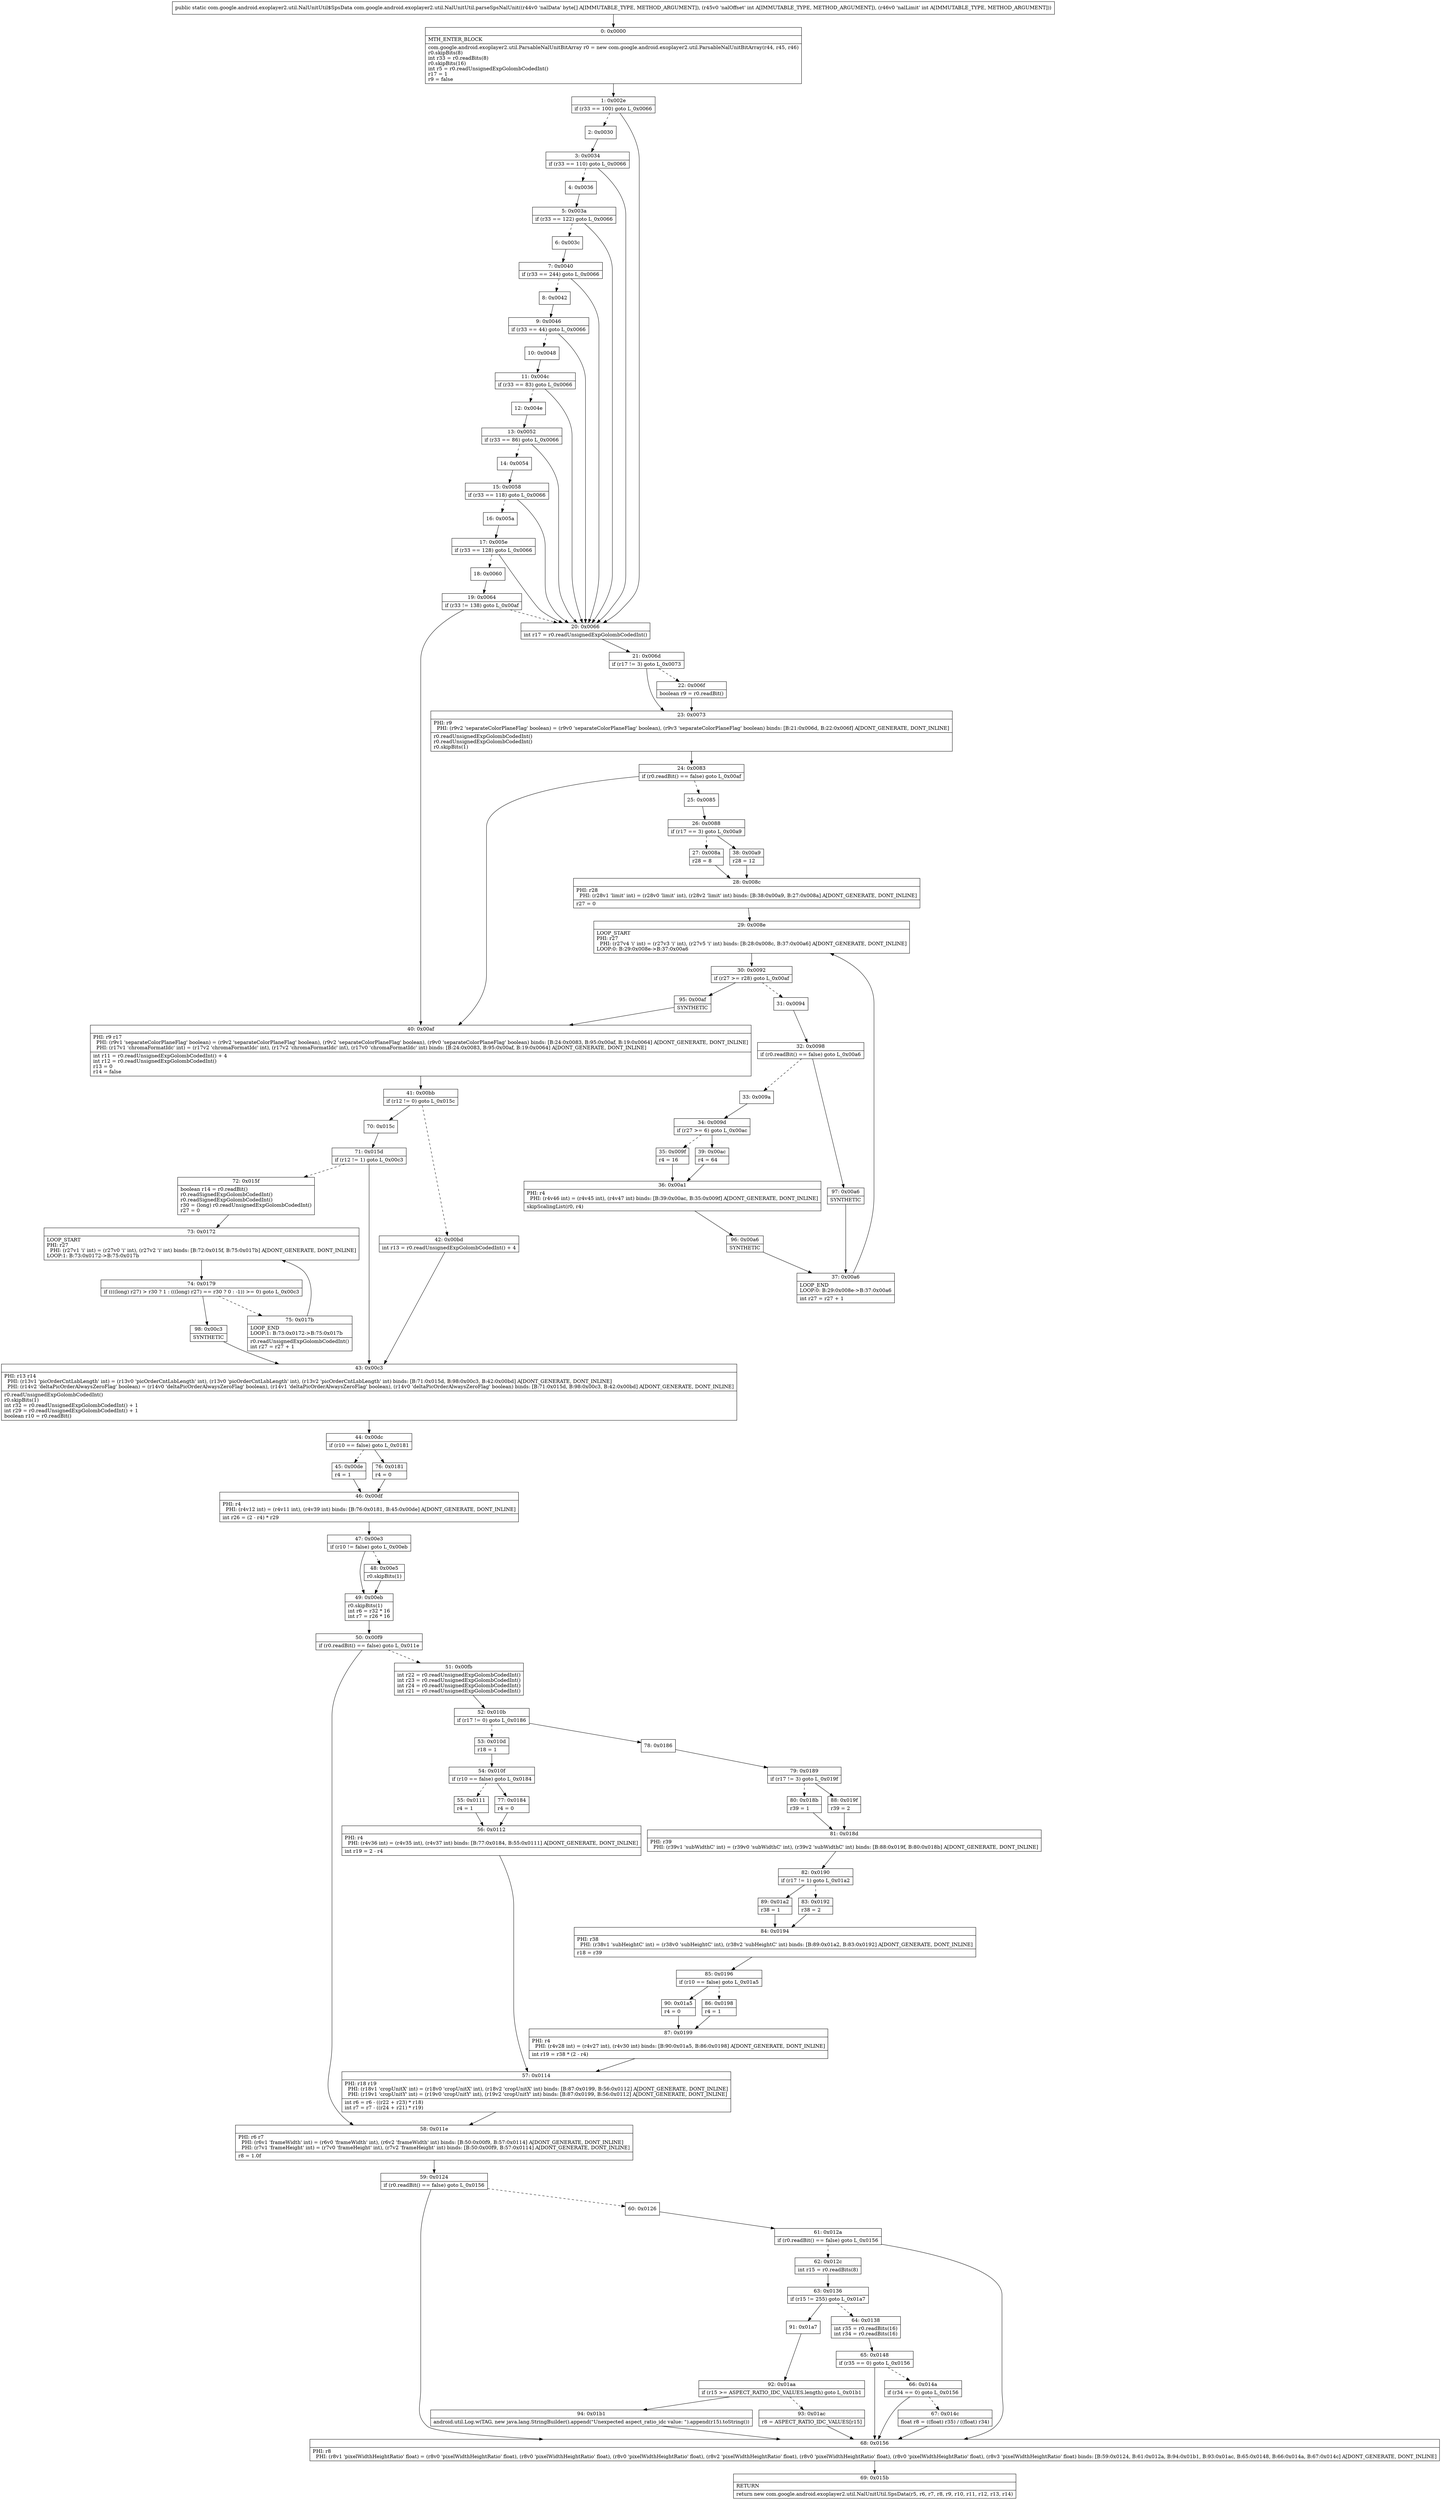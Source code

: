 digraph "CFG forcom.google.android.exoplayer2.util.NalUnitUtil.parseSpsNalUnit([BII)Lcom\/google\/android\/exoplayer2\/util\/NalUnitUtil$SpsData;" {
Node_0 [shape=record,label="{0\:\ 0x0000|MTH_ENTER_BLOCK\l|com.google.android.exoplayer2.util.ParsableNalUnitBitArray r0 = new com.google.android.exoplayer2.util.ParsableNalUnitBitArray(r44, r45, r46)\lr0.skipBits(8)\lint r33 = r0.readBits(8)\lr0.skipBits(16)\lint r5 = r0.readUnsignedExpGolombCodedInt()\lr17 = 1\lr9 = false\l}"];
Node_1 [shape=record,label="{1\:\ 0x002e|if (r33 == 100) goto L_0x0066\l}"];
Node_2 [shape=record,label="{2\:\ 0x0030}"];
Node_3 [shape=record,label="{3\:\ 0x0034|if (r33 == 110) goto L_0x0066\l}"];
Node_4 [shape=record,label="{4\:\ 0x0036}"];
Node_5 [shape=record,label="{5\:\ 0x003a|if (r33 == 122) goto L_0x0066\l}"];
Node_6 [shape=record,label="{6\:\ 0x003c}"];
Node_7 [shape=record,label="{7\:\ 0x0040|if (r33 == 244) goto L_0x0066\l}"];
Node_8 [shape=record,label="{8\:\ 0x0042}"];
Node_9 [shape=record,label="{9\:\ 0x0046|if (r33 == 44) goto L_0x0066\l}"];
Node_10 [shape=record,label="{10\:\ 0x0048}"];
Node_11 [shape=record,label="{11\:\ 0x004c|if (r33 == 83) goto L_0x0066\l}"];
Node_12 [shape=record,label="{12\:\ 0x004e}"];
Node_13 [shape=record,label="{13\:\ 0x0052|if (r33 == 86) goto L_0x0066\l}"];
Node_14 [shape=record,label="{14\:\ 0x0054}"];
Node_15 [shape=record,label="{15\:\ 0x0058|if (r33 == 118) goto L_0x0066\l}"];
Node_16 [shape=record,label="{16\:\ 0x005a}"];
Node_17 [shape=record,label="{17\:\ 0x005e|if (r33 == 128) goto L_0x0066\l}"];
Node_18 [shape=record,label="{18\:\ 0x0060}"];
Node_19 [shape=record,label="{19\:\ 0x0064|if (r33 != 138) goto L_0x00af\l}"];
Node_20 [shape=record,label="{20\:\ 0x0066|int r17 = r0.readUnsignedExpGolombCodedInt()\l}"];
Node_21 [shape=record,label="{21\:\ 0x006d|if (r17 != 3) goto L_0x0073\l}"];
Node_22 [shape=record,label="{22\:\ 0x006f|boolean r9 = r0.readBit()\l}"];
Node_23 [shape=record,label="{23\:\ 0x0073|PHI: r9 \l  PHI: (r9v2 'separateColorPlaneFlag' boolean) = (r9v0 'separateColorPlaneFlag' boolean), (r9v3 'separateColorPlaneFlag' boolean) binds: [B:21:0x006d, B:22:0x006f] A[DONT_GENERATE, DONT_INLINE]\l|r0.readUnsignedExpGolombCodedInt()\lr0.readUnsignedExpGolombCodedInt()\lr0.skipBits(1)\l}"];
Node_24 [shape=record,label="{24\:\ 0x0083|if (r0.readBit() == false) goto L_0x00af\l}"];
Node_25 [shape=record,label="{25\:\ 0x0085}"];
Node_26 [shape=record,label="{26\:\ 0x0088|if (r17 == 3) goto L_0x00a9\l}"];
Node_27 [shape=record,label="{27\:\ 0x008a|r28 = 8\l}"];
Node_28 [shape=record,label="{28\:\ 0x008c|PHI: r28 \l  PHI: (r28v1 'limit' int) = (r28v0 'limit' int), (r28v2 'limit' int) binds: [B:38:0x00a9, B:27:0x008a] A[DONT_GENERATE, DONT_INLINE]\l|r27 = 0\l}"];
Node_29 [shape=record,label="{29\:\ 0x008e|LOOP_START\lPHI: r27 \l  PHI: (r27v4 'i' int) = (r27v3 'i' int), (r27v5 'i' int) binds: [B:28:0x008c, B:37:0x00a6] A[DONT_GENERATE, DONT_INLINE]\lLOOP:0: B:29:0x008e\-\>B:37:0x00a6\l}"];
Node_30 [shape=record,label="{30\:\ 0x0092|if (r27 \>= r28) goto L_0x00af\l}"];
Node_31 [shape=record,label="{31\:\ 0x0094}"];
Node_32 [shape=record,label="{32\:\ 0x0098|if (r0.readBit() == false) goto L_0x00a6\l}"];
Node_33 [shape=record,label="{33\:\ 0x009a}"];
Node_34 [shape=record,label="{34\:\ 0x009d|if (r27 \>= 6) goto L_0x00ac\l}"];
Node_35 [shape=record,label="{35\:\ 0x009f|r4 = 16\l}"];
Node_36 [shape=record,label="{36\:\ 0x00a1|PHI: r4 \l  PHI: (r4v46 int) = (r4v45 int), (r4v47 int) binds: [B:39:0x00ac, B:35:0x009f] A[DONT_GENERATE, DONT_INLINE]\l|skipScalingList(r0, r4)\l}"];
Node_37 [shape=record,label="{37\:\ 0x00a6|LOOP_END\lLOOP:0: B:29:0x008e\-\>B:37:0x00a6\l|int r27 = r27 + 1\l}"];
Node_38 [shape=record,label="{38\:\ 0x00a9|r28 = 12\l}"];
Node_39 [shape=record,label="{39\:\ 0x00ac|r4 = 64\l}"];
Node_40 [shape=record,label="{40\:\ 0x00af|PHI: r9 r17 \l  PHI: (r9v1 'separateColorPlaneFlag' boolean) = (r9v2 'separateColorPlaneFlag' boolean), (r9v2 'separateColorPlaneFlag' boolean), (r9v0 'separateColorPlaneFlag' boolean) binds: [B:24:0x0083, B:95:0x00af, B:19:0x0064] A[DONT_GENERATE, DONT_INLINE]\l  PHI: (r17v1 'chromaFormatIdc' int) = (r17v2 'chromaFormatIdc' int), (r17v2 'chromaFormatIdc' int), (r17v0 'chromaFormatIdc' int) binds: [B:24:0x0083, B:95:0x00af, B:19:0x0064] A[DONT_GENERATE, DONT_INLINE]\l|int r11 = r0.readUnsignedExpGolombCodedInt() + 4\lint r12 = r0.readUnsignedExpGolombCodedInt()\lr13 = 0\lr14 = false\l}"];
Node_41 [shape=record,label="{41\:\ 0x00bb|if (r12 != 0) goto L_0x015c\l}"];
Node_42 [shape=record,label="{42\:\ 0x00bd|int r13 = r0.readUnsignedExpGolombCodedInt() + 4\l}"];
Node_43 [shape=record,label="{43\:\ 0x00c3|PHI: r13 r14 \l  PHI: (r13v1 'picOrderCntLsbLength' int) = (r13v0 'picOrderCntLsbLength' int), (r13v0 'picOrderCntLsbLength' int), (r13v2 'picOrderCntLsbLength' int) binds: [B:71:0x015d, B:98:0x00c3, B:42:0x00bd] A[DONT_GENERATE, DONT_INLINE]\l  PHI: (r14v2 'deltaPicOrderAlwaysZeroFlag' boolean) = (r14v0 'deltaPicOrderAlwaysZeroFlag' boolean), (r14v1 'deltaPicOrderAlwaysZeroFlag' boolean), (r14v0 'deltaPicOrderAlwaysZeroFlag' boolean) binds: [B:71:0x015d, B:98:0x00c3, B:42:0x00bd] A[DONT_GENERATE, DONT_INLINE]\l|r0.readUnsignedExpGolombCodedInt()\lr0.skipBits(1)\lint r32 = r0.readUnsignedExpGolombCodedInt() + 1\lint r29 = r0.readUnsignedExpGolombCodedInt() + 1\lboolean r10 = r0.readBit()\l}"];
Node_44 [shape=record,label="{44\:\ 0x00dc|if (r10 == false) goto L_0x0181\l}"];
Node_45 [shape=record,label="{45\:\ 0x00de|r4 = 1\l}"];
Node_46 [shape=record,label="{46\:\ 0x00df|PHI: r4 \l  PHI: (r4v12 int) = (r4v11 int), (r4v39 int) binds: [B:76:0x0181, B:45:0x00de] A[DONT_GENERATE, DONT_INLINE]\l|int r26 = (2 \- r4) * r29\l}"];
Node_47 [shape=record,label="{47\:\ 0x00e3|if (r10 != false) goto L_0x00eb\l}"];
Node_48 [shape=record,label="{48\:\ 0x00e5|r0.skipBits(1)\l}"];
Node_49 [shape=record,label="{49\:\ 0x00eb|r0.skipBits(1)\lint r6 = r32 * 16\lint r7 = r26 * 16\l}"];
Node_50 [shape=record,label="{50\:\ 0x00f9|if (r0.readBit() == false) goto L_0x011e\l}"];
Node_51 [shape=record,label="{51\:\ 0x00fb|int r22 = r0.readUnsignedExpGolombCodedInt()\lint r23 = r0.readUnsignedExpGolombCodedInt()\lint r24 = r0.readUnsignedExpGolombCodedInt()\lint r21 = r0.readUnsignedExpGolombCodedInt()\l}"];
Node_52 [shape=record,label="{52\:\ 0x010b|if (r17 != 0) goto L_0x0186\l}"];
Node_53 [shape=record,label="{53\:\ 0x010d|r18 = 1\l}"];
Node_54 [shape=record,label="{54\:\ 0x010f|if (r10 == false) goto L_0x0184\l}"];
Node_55 [shape=record,label="{55\:\ 0x0111|r4 = 1\l}"];
Node_56 [shape=record,label="{56\:\ 0x0112|PHI: r4 \l  PHI: (r4v36 int) = (r4v35 int), (r4v37 int) binds: [B:77:0x0184, B:55:0x0111] A[DONT_GENERATE, DONT_INLINE]\l|int r19 = 2 \- r4\l}"];
Node_57 [shape=record,label="{57\:\ 0x0114|PHI: r18 r19 \l  PHI: (r18v1 'cropUnitX' int) = (r18v0 'cropUnitX' int), (r18v2 'cropUnitX' int) binds: [B:87:0x0199, B:56:0x0112] A[DONT_GENERATE, DONT_INLINE]\l  PHI: (r19v1 'cropUnitY' int) = (r19v0 'cropUnitY' int), (r19v2 'cropUnitY' int) binds: [B:87:0x0199, B:56:0x0112] A[DONT_GENERATE, DONT_INLINE]\l|int r6 = r6 \- ((r22 + r23) * r18)\lint r7 = r7 \- ((r24 + r21) * r19)\l}"];
Node_58 [shape=record,label="{58\:\ 0x011e|PHI: r6 r7 \l  PHI: (r6v1 'frameWidth' int) = (r6v0 'frameWidth' int), (r6v2 'frameWidth' int) binds: [B:50:0x00f9, B:57:0x0114] A[DONT_GENERATE, DONT_INLINE]\l  PHI: (r7v1 'frameHeight' int) = (r7v0 'frameHeight' int), (r7v2 'frameHeight' int) binds: [B:50:0x00f9, B:57:0x0114] A[DONT_GENERATE, DONT_INLINE]\l|r8 = 1.0f\l}"];
Node_59 [shape=record,label="{59\:\ 0x0124|if (r0.readBit() == false) goto L_0x0156\l}"];
Node_60 [shape=record,label="{60\:\ 0x0126}"];
Node_61 [shape=record,label="{61\:\ 0x012a|if (r0.readBit() == false) goto L_0x0156\l}"];
Node_62 [shape=record,label="{62\:\ 0x012c|int r15 = r0.readBits(8)\l}"];
Node_63 [shape=record,label="{63\:\ 0x0136|if (r15 != 255) goto L_0x01a7\l}"];
Node_64 [shape=record,label="{64\:\ 0x0138|int r35 = r0.readBits(16)\lint r34 = r0.readBits(16)\l}"];
Node_65 [shape=record,label="{65\:\ 0x0148|if (r35 == 0) goto L_0x0156\l}"];
Node_66 [shape=record,label="{66\:\ 0x014a|if (r34 == 0) goto L_0x0156\l}"];
Node_67 [shape=record,label="{67\:\ 0x014c|float r8 = ((float) r35) \/ ((float) r34)\l}"];
Node_68 [shape=record,label="{68\:\ 0x0156|PHI: r8 \l  PHI: (r8v1 'pixelWidthHeightRatio' float) = (r8v0 'pixelWidthHeightRatio' float), (r8v0 'pixelWidthHeightRatio' float), (r8v0 'pixelWidthHeightRatio' float), (r8v2 'pixelWidthHeightRatio' float), (r8v0 'pixelWidthHeightRatio' float), (r8v0 'pixelWidthHeightRatio' float), (r8v3 'pixelWidthHeightRatio' float) binds: [B:59:0x0124, B:61:0x012a, B:94:0x01b1, B:93:0x01ac, B:65:0x0148, B:66:0x014a, B:67:0x014c] A[DONT_GENERATE, DONT_INLINE]\l}"];
Node_69 [shape=record,label="{69\:\ 0x015b|RETURN\l|return new com.google.android.exoplayer2.util.NalUnitUtil.SpsData(r5, r6, r7, r8, r9, r10, r11, r12, r13, r14)\l}"];
Node_70 [shape=record,label="{70\:\ 0x015c}"];
Node_71 [shape=record,label="{71\:\ 0x015d|if (r12 != 1) goto L_0x00c3\l}"];
Node_72 [shape=record,label="{72\:\ 0x015f|boolean r14 = r0.readBit()\lr0.readSignedExpGolombCodedInt()\lr0.readSignedExpGolombCodedInt()\lr30 = (long) r0.readUnsignedExpGolombCodedInt()\lr27 = 0\l}"];
Node_73 [shape=record,label="{73\:\ 0x0172|LOOP_START\lPHI: r27 \l  PHI: (r27v1 'i' int) = (r27v0 'i' int), (r27v2 'i' int) binds: [B:72:0x015f, B:75:0x017b] A[DONT_GENERATE, DONT_INLINE]\lLOOP:1: B:73:0x0172\-\>B:75:0x017b\l}"];
Node_74 [shape=record,label="{74\:\ 0x0179|if ((((long) r27) \> r30 ? 1 : (((long) r27) == r30 ? 0 : \-1)) \>= 0) goto L_0x00c3\l}"];
Node_75 [shape=record,label="{75\:\ 0x017b|LOOP_END\lLOOP:1: B:73:0x0172\-\>B:75:0x017b\l|r0.readUnsignedExpGolombCodedInt()\lint r27 = r27 + 1\l}"];
Node_76 [shape=record,label="{76\:\ 0x0181|r4 = 0\l}"];
Node_77 [shape=record,label="{77\:\ 0x0184|r4 = 0\l}"];
Node_78 [shape=record,label="{78\:\ 0x0186}"];
Node_79 [shape=record,label="{79\:\ 0x0189|if (r17 != 3) goto L_0x019f\l}"];
Node_80 [shape=record,label="{80\:\ 0x018b|r39 = 1\l}"];
Node_81 [shape=record,label="{81\:\ 0x018d|PHI: r39 \l  PHI: (r39v1 'subWidthC' int) = (r39v0 'subWidthC' int), (r39v2 'subWidthC' int) binds: [B:88:0x019f, B:80:0x018b] A[DONT_GENERATE, DONT_INLINE]\l}"];
Node_82 [shape=record,label="{82\:\ 0x0190|if (r17 != 1) goto L_0x01a2\l}"];
Node_83 [shape=record,label="{83\:\ 0x0192|r38 = 2\l}"];
Node_84 [shape=record,label="{84\:\ 0x0194|PHI: r38 \l  PHI: (r38v1 'subHeightC' int) = (r38v0 'subHeightC' int), (r38v2 'subHeightC' int) binds: [B:89:0x01a2, B:83:0x0192] A[DONT_GENERATE, DONT_INLINE]\l|r18 = r39\l}"];
Node_85 [shape=record,label="{85\:\ 0x0196|if (r10 == false) goto L_0x01a5\l}"];
Node_86 [shape=record,label="{86\:\ 0x0198|r4 = 1\l}"];
Node_87 [shape=record,label="{87\:\ 0x0199|PHI: r4 \l  PHI: (r4v28 int) = (r4v27 int), (r4v30 int) binds: [B:90:0x01a5, B:86:0x0198] A[DONT_GENERATE, DONT_INLINE]\l|int r19 = r38 * (2 \- r4)\l}"];
Node_88 [shape=record,label="{88\:\ 0x019f|r39 = 2\l}"];
Node_89 [shape=record,label="{89\:\ 0x01a2|r38 = 1\l}"];
Node_90 [shape=record,label="{90\:\ 0x01a5|r4 = 0\l}"];
Node_91 [shape=record,label="{91\:\ 0x01a7}"];
Node_92 [shape=record,label="{92\:\ 0x01aa|if (r15 \>= ASPECT_RATIO_IDC_VALUES.length) goto L_0x01b1\l}"];
Node_93 [shape=record,label="{93\:\ 0x01ac|r8 = ASPECT_RATIO_IDC_VALUES[r15]\l}"];
Node_94 [shape=record,label="{94\:\ 0x01b1|android.util.Log.w(TAG, new java.lang.StringBuilder().append(\"Unexpected aspect_ratio_idc value: \").append(r15).toString())\l}"];
Node_95 [shape=record,label="{95\:\ 0x00af|SYNTHETIC\l}"];
Node_96 [shape=record,label="{96\:\ 0x00a6|SYNTHETIC\l}"];
Node_97 [shape=record,label="{97\:\ 0x00a6|SYNTHETIC\l}"];
Node_98 [shape=record,label="{98\:\ 0x00c3|SYNTHETIC\l}"];
MethodNode[shape=record,label="{public static com.google.android.exoplayer2.util.NalUnitUtil$SpsData com.google.android.exoplayer2.util.NalUnitUtil.parseSpsNalUnit((r44v0 'nalData' byte[] A[IMMUTABLE_TYPE, METHOD_ARGUMENT]), (r45v0 'nalOffset' int A[IMMUTABLE_TYPE, METHOD_ARGUMENT]), (r46v0 'nalLimit' int A[IMMUTABLE_TYPE, METHOD_ARGUMENT])) }"];
MethodNode -> Node_0;
Node_0 -> Node_1;
Node_1 -> Node_2[style=dashed];
Node_1 -> Node_20;
Node_2 -> Node_3;
Node_3 -> Node_4[style=dashed];
Node_3 -> Node_20;
Node_4 -> Node_5;
Node_5 -> Node_6[style=dashed];
Node_5 -> Node_20;
Node_6 -> Node_7;
Node_7 -> Node_8[style=dashed];
Node_7 -> Node_20;
Node_8 -> Node_9;
Node_9 -> Node_10[style=dashed];
Node_9 -> Node_20;
Node_10 -> Node_11;
Node_11 -> Node_12[style=dashed];
Node_11 -> Node_20;
Node_12 -> Node_13;
Node_13 -> Node_14[style=dashed];
Node_13 -> Node_20;
Node_14 -> Node_15;
Node_15 -> Node_16[style=dashed];
Node_15 -> Node_20;
Node_16 -> Node_17;
Node_17 -> Node_18[style=dashed];
Node_17 -> Node_20;
Node_18 -> Node_19;
Node_19 -> Node_20[style=dashed];
Node_19 -> Node_40;
Node_20 -> Node_21;
Node_21 -> Node_22[style=dashed];
Node_21 -> Node_23;
Node_22 -> Node_23;
Node_23 -> Node_24;
Node_24 -> Node_25[style=dashed];
Node_24 -> Node_40;
Node_25 -> Node_26;
Node_26 -> Node_27[style=dashed];
Node_26 -> Node_38;
Node_27 -> Node_28;
Node_28 -> Node_29;
Node_29 -> Node_30;
Node_30 -> Node_31[style=dashed];
Node_30 -> Node_95;
Node_31 -> Node_32;
Node_32 -> Node_33[style=dashed];
Node_32 -> Node_97;
Node_33 -> Node_34;
Node_34 -> Node_35[style=dashed];
Node_34 -> Node_39;
Node_35 -> Node_36;
Node_36 -> Node_96;
Node_37 -> Node_29;
Node_38 -> Node_28;
Node_39 -> Node_36;
Node_40 -> Node_41;
Node_41 -> Node_42[style=dashed];
Node_41 -> Node_70;
Node_42 -> Node_43;
Node_43 -> Node_44;
Node_44 -> Node_45[style=dashed];
Node_44 -> Node_76;
Node_45 -> Node_46;
Node_46 -> Node_47;
Node_47 -> Node_48[style=dashed];
Node_47 -> Node_49;
Node_48 -> Node_49;
Node_49 -> Node_50;
Node_50 -> Node_51[style=dashed];
Node_50 -> Node_58;
Node_51 -> Node_52;
Node_52 -> Node_53[style=dashed];
Node_52 -> Node_78;
Node_53 -> Node_54;
Node_54 -> Node_55[style=dashed];
Node_54 -> Node_77;
Node_55 -> Node_56;
Node_56 -> Node_57;
Node_57 -> Node_58;
Node_58 -> Node_59;
Node_59 -> Node_60[style=dashed];
Node_59 -> Node_68;
Node_60 -> Node_61;
Node_61 -> Node_62[style=dashed];
Node_61 -> Node_68;
Node_62 -> Node_63;
Node_63 -> Node_64[style=dashed];
Node_63 -> Node_91;
Node_64 -> Node_65;
Node_65 -> Node_66[style=dashed];
Node_65 -> Node_68;
Node_66 -> Node_67[style=dashed];
Node_66 -> Node_68;
Node_67 -> Node_68;
Node_68 -> Node_69;
Node_70 -> Node_71;
Node_71 -> Node_43;
Node_71 -> Node_72[style=dashed];
Node_72 -> Node_73;
Node_73 -> Node_74;
Node_74 -> Node_75[style=dashed];
Node_74 -> Node_98;
Node_75 -> Node_73;
Node_76 -> Node_46;
Node_77 -> Node_56;
Node_78 -> Node_79;
Node_79 -> Node_80[style=dashed];
Node_79 -> Node_88;
Node_80 -> Node_81;
Node_81 -> Node_82;
Node_82 -> Node_83[style=dashed];
Node_82 -> Node_89;
Node_83 -> Node_84;
Node_84 -> Node_85;
Node_85 -> Node_86[style=dashed];
Node_85 -> Node_90;
Node_86 -> Node_87;
Node_87 -> Node_57;
Node_88 -> Node_81;
Node_89 -> Node_84;
Node_90 -> Node_87;
Node_91 -> Node_92;
Node_92 -> Node_93[style=dashed];
Node_92 -> Node_94;
Node_93 -> Node_68;
Node_94 -> Node_68;
Node_95 -> Node_40;
Node_96 -> Node_37;
Node_97 -> Node_37;
Node_98 -> Node_43;
}

